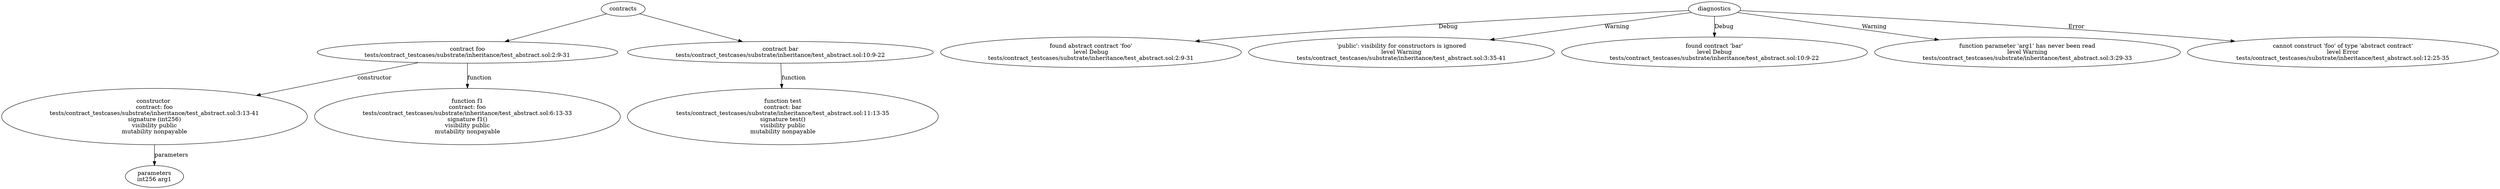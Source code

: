 strict digraph "tests/contract_testcases/substrate/inheritance/test_abstract.sol" {
	contract [label="contract foo\ntests/contract_testcases/substrate/inheritance/test_abstract.sol:2:9-31"]
	node_2 [label="constructor \ncontract: foo\ntests/contract_testcases/substrate/inheritance/test_abstract.sol:3:13-41\nsignature (int256)\nvisibility public\nmutability nonpayable"]
	parameters [label="parameters\nint256 arg1"]
	f1 [label="function f1\ncontract: foo\ntests/contract_testcases/substrate/inheritance/test_abstract.sol:6:13-33\nsignature f1()\nvisibility public\nmutability nonpayable"]
	contract_5 [label="contract bar\ntests/contract_testcases/substrate/inheritance/test_abstract.sol:10:9-22"]
	test [label="function test\ncontract: bar\ntests/contract_testcases/substrate/inheritance/test_abstract.sol:11:13-35\nsignature test()\nvisibility public\nmutability nonpayable"]
	diagnostic [label="found abstract contract 'foo'\nlevel Debug\ntests/contract_testcases/substrate/inheritance/test_abstract.sol:2:9-31"]
	diagnostic_9 [label="'public': visibility for constructors is ignored\nlevel Warning\ntests/contract_testcases/substrate/inheritance/test_abstract.sol:3:35-41"]
	diagnostic_10 [label="found contract 'bar'\nlevel Debug\ntests/contract_testcases/substrate/inheritance/test_abstract.sol:10:9-22"]
	diagnostic_11 [label="function parameter 'arg1' has never been read\nlevel Warning\ntests/contract_testcases/substrate/inheritance/test_abstract.sol:3:29-33"]
	diagnostic_12 [label="cannot construct 'foo' of type 'abstract contract'\nlevel Error\ntests/contract_testcases/substrate/inheritance/test_abstract.sol:12:25-35"]
	contracts -> contract
	contract -> node_2 [label="constructor"]
	node_2 -> parameters [label="parameters"]
	contract -> f1 [label="function"]
	contracts -> contract_5
	contract_5 -> test [label="function"]
	diagnostics -> diagnostic [label="Debug"]
	diagnostics -> diagnostic_9 [label="Warning"]
	diagnostics -> diagnostic_10 [label="Debug"]
	diagnostics -> diagnostic_11 [label="Warning"]
	diagnostics -> diagnostic_12 [label="Error"]
}
